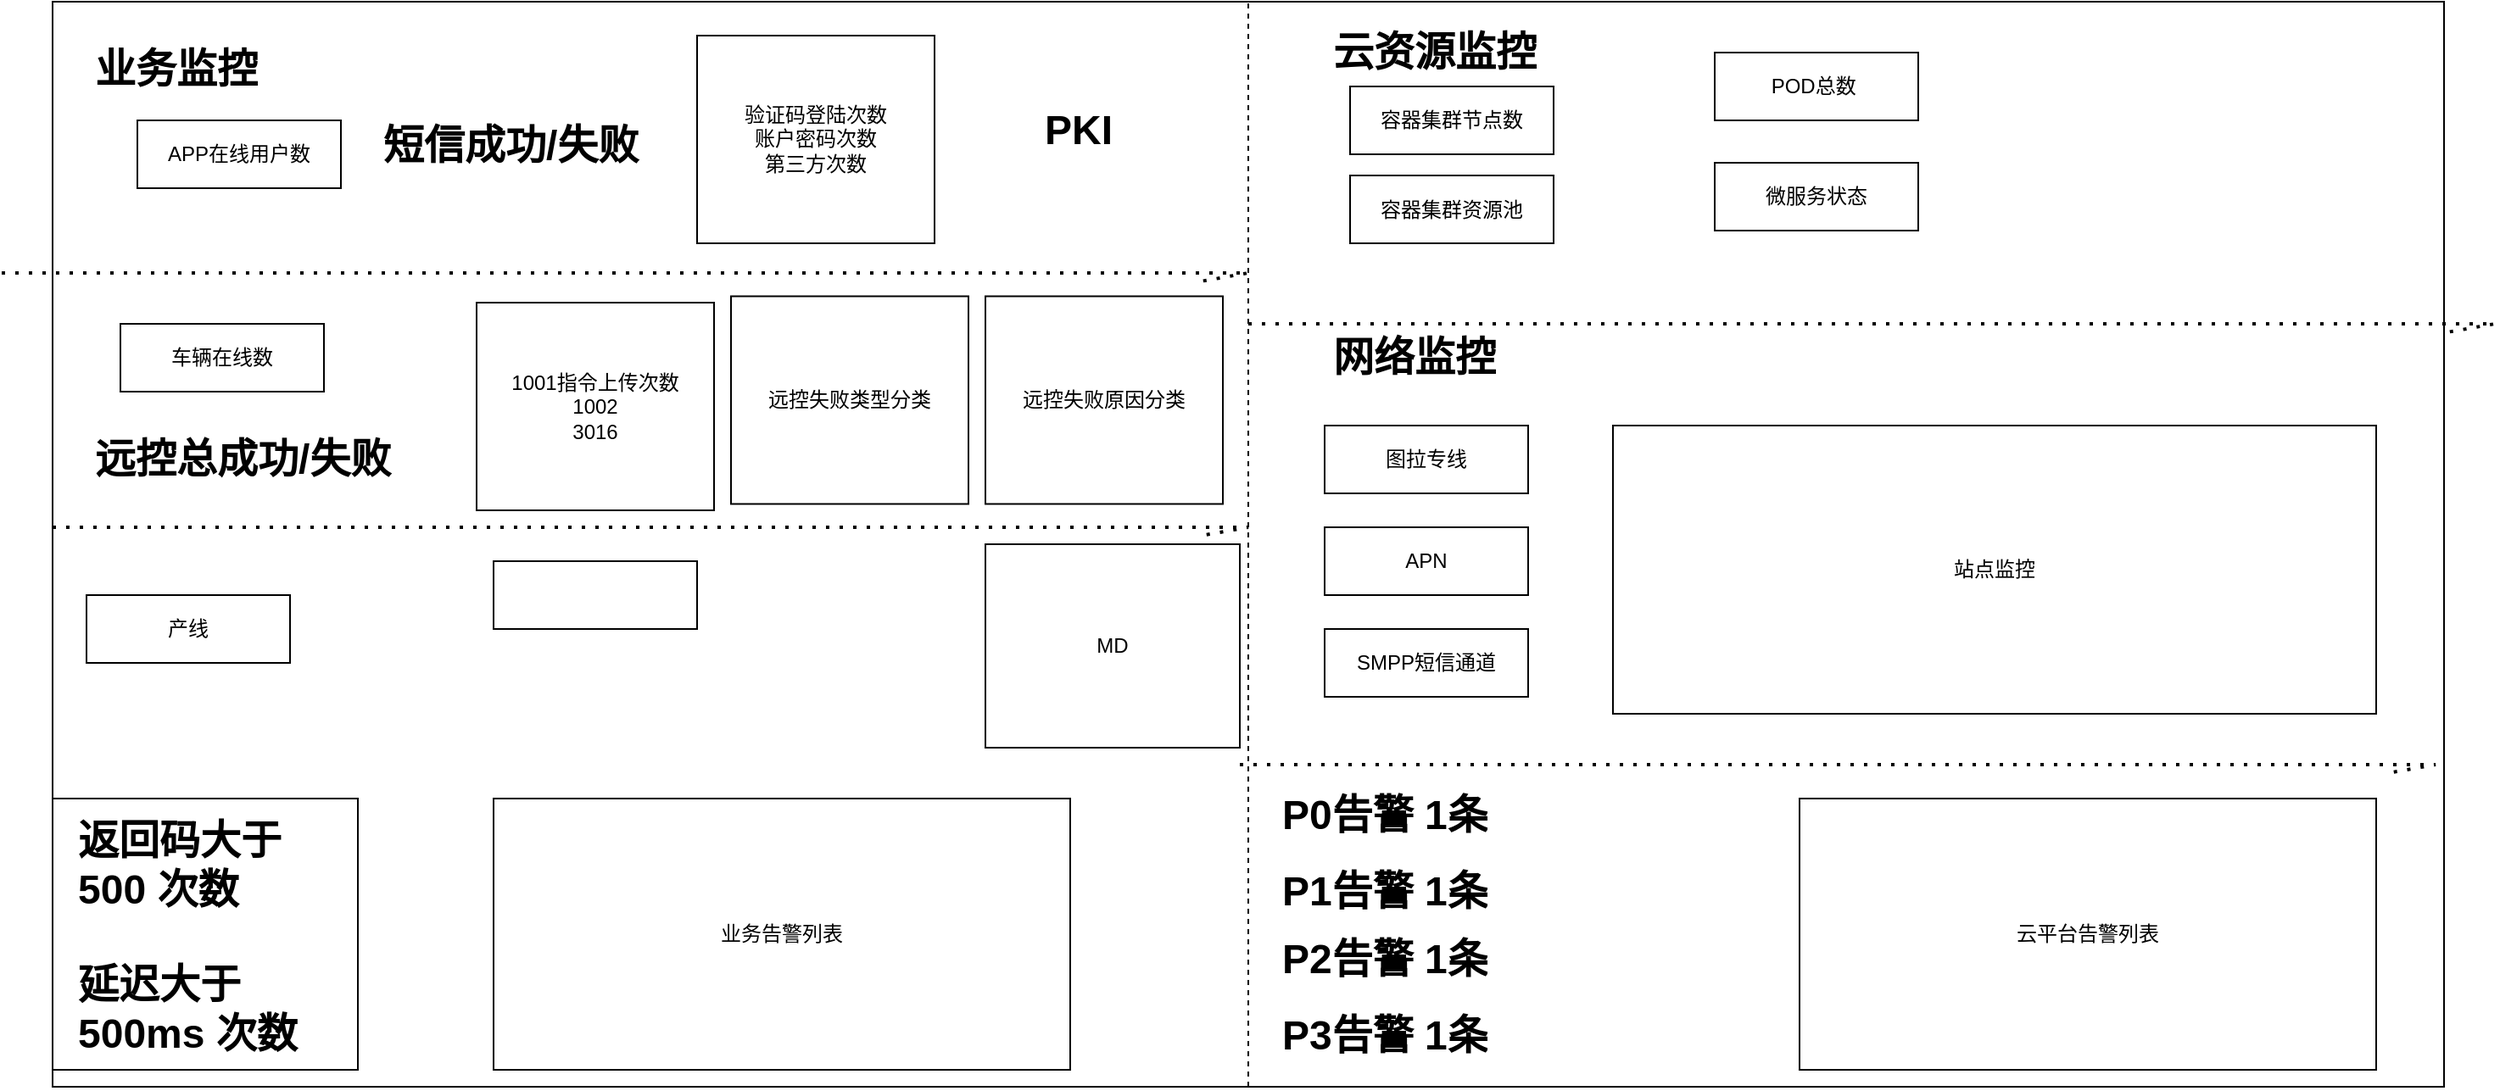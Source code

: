 <mxfile version="15.9.4" type="github">
  <diagram id="uuI894Q_dZWisV19ayU7" name="第 1 页">
    <mxGraphModel dx="2048" dy="644" grid="1" gridSize="10" guides="1" tooltips="1" connect="1" arrows="1" fold="1" page="1" pageScale="1" pageWidth="827" pageHeight="1169" math="0" shadow="0">
      <root>
        <mxCell id="0" />
        <mxCell id="1" parent="0" />
        <mxCell id="kqC6SkzN8LWWIlsdUToC-1" value="" style="rounded=0;whiteSpace=wrap;html=1;" vertex="1" parent="1">
          <mxGeometry x="10" y="80" width="1410" height="640" as="geometry" />
        </mxCell>
        <mxCell id="kqC6SkzN8LWWIlsdUToC-4" value="" style="endArrow=none;dashed=1;html=1;rounded=0;entryX=0.5;entryY=0;entryDx=0;entryDy=0;exitX=0.5;exitY=1;exitDx=0;exitDy=0;" edge="1" parent="1" source="kqC6SkzN8LWWIlsdUToC-1" target="kqC6SkzN8LWWIlsdUToC-1">
          <mxGeometry width="50" height="50" relative="1" as="geometry">
            <mxPoint x="745" y="660" as="sourcePoint" />
            <mxPoint x="720" y="370" as="targetPoint" />
          </mxGeometry>
        </mxCell>
        <mxCell id="kqC6SkzN8LWWIlsdUToC-5" value="&lt;h1&gt;云资源监控&lt;/h1&gt;" style="text;html=1;strokeColor=none;fillColor=none;spacing=5;spacingTop=-20;whiteSpace=wrap;overflow=hidden;rounded=0;" vertex="1" parent="1">
          <mxGeometry x="760" y="90" width="150" height="50" as="geometry" />
        </mxCell>
        <mxCell id="kqC6SkzN8LWWIlsdUToC-6" value="容器集群节点数" style="rounded=0;whiteSpace=wrap;html=1;" vertex="1" parent="1">
          <mxGeometry x="775" y="130" width="120" height="40" as="geometry" />
        </mxCell>
        <mxCell id="kqC6SkzN8LWWIlsdUToC-7" value="POD总数&lt;span style=&quot;white-space: pre&quot;&gt;	&lt;/span&gt;" style="rounded=0;whiteSpace=wrap;html=1;" vertex="1" parent="1">
          <mxGeometry x="990" y="110" width="120" height="40" as="geometry" />
        </mxCell>
        <mxCell id="kqC6SkzN8LWWIlsdUToC-8" value="&lt;h1&gt;业务监控&lt;/h1&gt;" style="text;html=1;strokeColor=none;fillColor=none;spacing=5;spacingTop=-20;whiteSpace=wrap;overflow=hidden;rounded=0;" vertex="1" parent="1">
          <mxGeometry x="30" y="100" width="150" height="50" as="geometry" />
        </mxCell>
        <mxCell id="kqC6SkzN8LWWIlsdUToC-9" value="容器集群资源池" style="rounded=0;whiteSpace=wrap;html=1;" vertex="1" parent="1">
          <mxGeometry x="775" y="182.5" width="120" height="40" as="geometry" />
        </mxCell>
        <mxCell id="kqC6SkzN8LWWIlsdUToC-11" value="车辆在线数" style="rounded=0;whiteSpace=wrap;html=1;" vertex="1" parent="1">
          <mxGeometry x="50" y="270" width="120" height="40" as="geometry" />
        </mxCell>
        <mxCell id="kqC6SkzN8LWWIlsdUToC-12" value="APP在线用户数" style="rounded=0;whiteSpace=wrap;html=1;" vertex="1" parent="1">
          <mxGeometry x="60" y="150" width="120" height="40" as="geometry" />
        </mxCell>
        <mxCell id="kqC6SkzN8LWWIlsdUToC-13" value="产线" style="rounded=0;whiteSpace=wrap;html=1;" vertex="1" parent="1">
          <mxGeometry x="30" y="430" width="120" height="40" as="geometry" />
        </mxCell>
        <mxCell id="kqC6SkzN8LWWIlsdUToC-15" value="图拉专线" style="rounded=0;whiteSpace=wrap;html=1;" vertex="1" parent="1">
          <mxGeometry x="760" y="330" width="120" height="40" as="geometry" />
        </mxCell>
        <mxCell id="kqC6SkzN8LWWIlsdUToC-16" value="" style="endArrow=none;dashed=1;html=1;dashPattern=1 3;strokeWidth=2;rounded=0;" edge="1" parent="1" target="kqC6SkzN8LWWIlsdUToC-1">
          <mxGeometry width="50" height="50" relative="1" as="geometry">
            <mxPoint x="715" y="270" as="sourcePoint" />
            <mxPoint x="720" y="370" as="targetPoint" />
            <Array as="points">
              <mxPoint x="1450" y="270" />
            </Array>
          </mxGeometry>
        </mxCell>
        <mxCell id="kqC6SkzN8LWWIlsdUToC-17" value="&lt;h1&gt;网络监控&lt;/h1&gt;" style="text;html=1;strokeColor=none;fillColor=none;spacing=5;spacingTop=-20;whiteSpace=wrap;overflow=hidden;rounded=0;" vertex="1" parent="1">
          <mxGeometry x="760" y="270" width="150" height="50" as="geometry" />
        </mxCell>
        <mxCell id="kqC6SkzN8LWWIlsdUToC-19" value="APN" style="rounded=0;whiteSpace=wrap;html=1;" vertex="1" parent="1">
          <mxGeometry x="760" y="390" width="120" height="40" as="geometry" />
        </mxCell>
        <mxCell id="kqC6SkzN8LWWIlsdUToC-20" value="SMPP短信通道" style="rounded=0;whiteSpace=wrap;html=1;" vertex="1" parent="1">
          <mxGeometry x="760" y="450" width="120" height="40" as="geometry" />
        </mxCell>
        <mxCell id="kqC6SkzN8LWWIlsdUToC-23" value="站点监控" style="rounded=0;whiteSpace=wrap;html=1;" vertex="1" parent="1">
          <mxGeometry x="930" y="330" width="450" height="170" as="geometry" />
        </mxCell>
        <mxCell id="kqC6SkzN8LWWIlsdUToC-24" value="" style="rounded=0;whiteSpace=wrap;html=1;" vertex="1" parent="1">
          <mxGeometry x="10" y="550" width="180" height="160" as="geometry" />
        </mxCell>
        <mxCell id="kqC6SkzN8LWWIlsdUToC-25" value="&lt;h1&gt;返回码大于500 次数&lt;/h1&gt;" style="text;html=1;strokeColor=none;fillColor=none;spacing=5;spacingTop=-20;whiteSpace=wrap;overflow=hidden;rounded=0;" vertex="1" parent="1">
          <mxGeometry x="20" y="554.5" width="150" height="65.5" as="geometry" />
        </mxCell>
        <mxCell id="kqC6SkzN8LWWIlsdUToC-26" value="&lt;h1&gt;延迟大于500ms 次数&lt;/h1&gt;" style="text;html=1;strokeColor=none;fillColor=none;spacing=5;spacingTop=-20;whiteSpace=wrap;overflow=hidden;rounded=0;" vertex="1" parent="1">
          <mxGeometry x="20" y="640" width="150" height="60" as="geometry" />
        </mxCell>
        <mxCell id="kqC6SkzN8LWWIlsdUToC-27" value="" style="endArrow=none;dashed=1;html=1;dashPattern=1 3;strokeWidth=2;rounded=0;" edge="1" parent="1">
          <mxGeometry width="50" height="50" relative="1" as="geometry">
            <mxPoint x="10" y="390" as="sourcePoint" />
            <mxPoint x="685" y="395.306" as="targetPoint" />
            <Array as="points">
              <mxPoint x="715" y="390" />
            </Array>
          </mxGeometry>
        </mxCell>
        <mxCell id="kqC6SkzN8LWWIlsdUToC-28" value="&lt;h1&gt;远控总成功/失败&lt;/h1&gt;" style="text;html=1;strokeColor=none;fillColor=none;spacing=5;spacingTop=-20;whiteSpace=wrap;overflow=hidden;rounded=0;" vertex="1" parent="1">
          <mxGeometry x="30" y="330" width="210" height="50" as="geometry" />
        </mxCell>
        <mxCell id="kqC6SkzN8LWWIlsdUToC-29" value="&lt;h1&gt;短信成功/失败&lt;span style=&quot;white-space: pre&quot;&gt;	&lt;/span&gt;&lt;/h1&gt;" style="text;html=1;strokeColor=none;fillColor=none;spacing=5;spacingTop=-20;whiteSpace=wrap;overflow=hidden;rounded=0;" vertex="1" parent="1">
          <mxGeometry x="200" y="145" width="210" height="50" as="geometry" />
        </mxCell>
        <mxCell id="kqC6SkzN8LWWIlsdUToC-30" value="业务告警列表" style="rounded=0;whiteSpace=wrap;html=1;" vertex="1" parent="1">
          <mxGeometry x="270" y="550" width="340" height="160" as="geometry" />
        </mxCell>
        <mxCell id="kqC6SkzN8LWWIlsdUToC-31" value="云平台告警列表" style="rounded=0;whiteSpace=wrap;html=1;" vertex="1" parent="1">
          <mxGeometry x="1040" y="550" width="340" height="160" as="geometry" />
        </mxCell>
        <mxCell id="kqC6SkzN8LWWIlsdUToC-32" value="" style="endArrow=none;dashed=1;html=1;dashPattern=1 3;strokeWidth=2;rounded=0;" edge="1" parent="1">
          <mxGeometry width="50" height="50" relative="1" as="geometry">
            <mxPoint x="710" y="530" as="sourcePoint" />
            <mxPoint x="1385" y="535.306" as="targetPoint" />
            <Array as="points">
              <mxPoint x="1415" y="530" />
            </Array>
          </mxGeometry>
        </mxCell>
        <mxCell id="kqC6SkzN8LWWIlsdUToC-33" value="&lt;h1&gt;P0告警 1条&lt;/h1&gt;" style="text;html=1;strokeColor=none;fillColor=none;spacing=5;spacingTop=-20;whiteSpace=wrap;overflow=hidden;rounded=0;" vertex="1" parent="1">
          <mxGeometry x="730" y="540" width="290" height="40" as="geometry" />
        </mxCell>
        <mxCell id="kqC6SkzN8LWWIlsdUToC-34" value="&lt;h1&gt;P1告警 1条&lt;/h1&gt;" style="text;html=1;strokeColor=none;fillColor=none;spacing=5;spacingTop=-20;whiteSpace=wrap;overflow=hidden;rounded=0;" vertex="1" parent="1">
          <mxGeometry x="730" y="585" width="290" height="40" as="geometry" />
        </mxCell>
        <mxCell id="kqC6SkzN8LWWIlsdUToC-35" value="&lt;h1&gt;P2告警 1条&lt;/h1&gt;" style="text;html=1;strokeColor=none;fillColor=none;spacing=5;spacingTop=-20;whiteSpace=wrap;overflow=hidden;rounded=0;" vertex="1" parent="1">
          <mxGeometry x="730" y="625" width="290" height="40" as="geometry" />
        </mxCell>
        <mxCell id="kqC6SkzN8LWWIlsdUToC-36" value="&lt;h1&gt;P3告警 1条&lt;/h1&gt;" style="text;html=1;strokeColor=none;fillColor=none;spacing=5;spacingTop=-20;whiteSpace=wrap;overflow=hidden;rounded=0;" vertex="1" parent="1">
          <mxGeometry x="730" y="670" width="290" height="40" as="geometry" />
        </mxCell>
        <mxCell id="kqC6SkzN8LWWIlsdUToC-38" value="&lt;h1&gt;&lt;br&gt;&lt;/h1&gt;" style="text;html=1;strokeColor=none;fillColor=none;spacing=5;spacingTop=-20;whiteSpace=wrap;overflow=hidden;rounded=0;" vertex="1" parent="1">
          <mxGeometry x="500" y="100" width="200" height="190" as="geometry" />
        </mxCell>
        <mxCell id="kqC6SkzN8LWWIlsdUToC-41" value="1001指令上传次数&lt;br&gt;1002&lt;br&gt;3016" style="rounded=0;whiteSpace=wrap;html=1;" vertex="1" parent="1">
          <mxGeometry x="260" y="257.5" width="140" height="122.5" as="geometry" />
        </mxCell>
        <mxCell id="kqC6SkzN8LWWIlsdUToC-42" value="验证码登陆次数&lt;br&gt;账户密码次数&lt;br&gt;第三方次数" style="rounded=0;whiteSpace=wrap;html=1;" vertex="1" parent="1">
          <mxGeometry x="390" y="100" width="140" height="122.5" as="geometry" />
        </mxCell>
        <mxCell id="kqC6SkzN8LWWIlsdUToC-43" value="远控失败类型分类" style="rounded=0;whiteSpace=wrap;html=1;" vertex="1" parent="1">
          <mxGeometry x="410" y="253.75" width="140" height="122.5" as="geometry" />
        </mxCell>
        <mxCell id="kqC6SkzN8LWWIlsdUToC-44" value="远控失败原因分类" style="rounded=0;whiteSpace=wrap;html=1;" vertex="1" parent="1">
          <mxGeometry x="560" y="253.75" width="140" height="122.5" as="geometry" />
        </mxCell>
        <mxCell id="kqC6SkzN8LWWIlsdUToC-45" value="" style="endArrow=none;dashed=1;html=1;dashPattern=1 3;strokeWidth=2;rounded=0;" edge="1" parent="1">
          <mxGeometry width="50" height="50" relative="1" as="geometry">
            <mxPoint x="-20" y="240" as="sourcePoint" />
            <mxPoint x="685" y="245.306" as="targetPoint" />
            <Array as="points">
              <mxPoint x="715" y="240" />
            </Array>
          </mxGeometry>
        </mxCell>
        <mxCell id="kqC6SkzN8LWWIlsdUToC-46" value="微服务状态" style="rounded=0;whiteSpace=wrap;html=1;" vertex="1" parent="1">
          <mxGeometry x="990" y="175" width="120" height="40" as="geometry" />
        </mxCell>
        <mxCell id="kqC6SkzN8LWWIlsdUToC-47" value="MD" style="rounded=0;whiteSpace=wrap;html=1;" vertex="1" parent="1">
          <mxGeometry x="560" y="400" width="150" height="120" as="geometry" />
        </mxCell>
        <mxCell id="kqC6SkzN8LWWIlsdUToC-48" value="" style="rounded=0;whiteSpace=wrap;html=1;" vertex="1" parent="1">
          <mxGeometry x="270" y="410" width="120" height="40" as="geometry" />
        </mxCell>
        <mxCell id="kqC6SkzN8LWWIlsdUToC-49" value="&lt;h1&gt;PKI&lt;/h1&gt;" style="text;html=1;strokeColor=none;fillColor=none;spacing=5;spacingTop=-20;whiteSpace=wrap;overflow=hidden;rounded=0;" vertex="1" parent="1">
          <mxGeometry x="590" y="136.25" width="90" height="50" as="geometry" />
        </mxCell>
      </root>
    </mxGraphModel>
  </diagram>
</mxfile>
